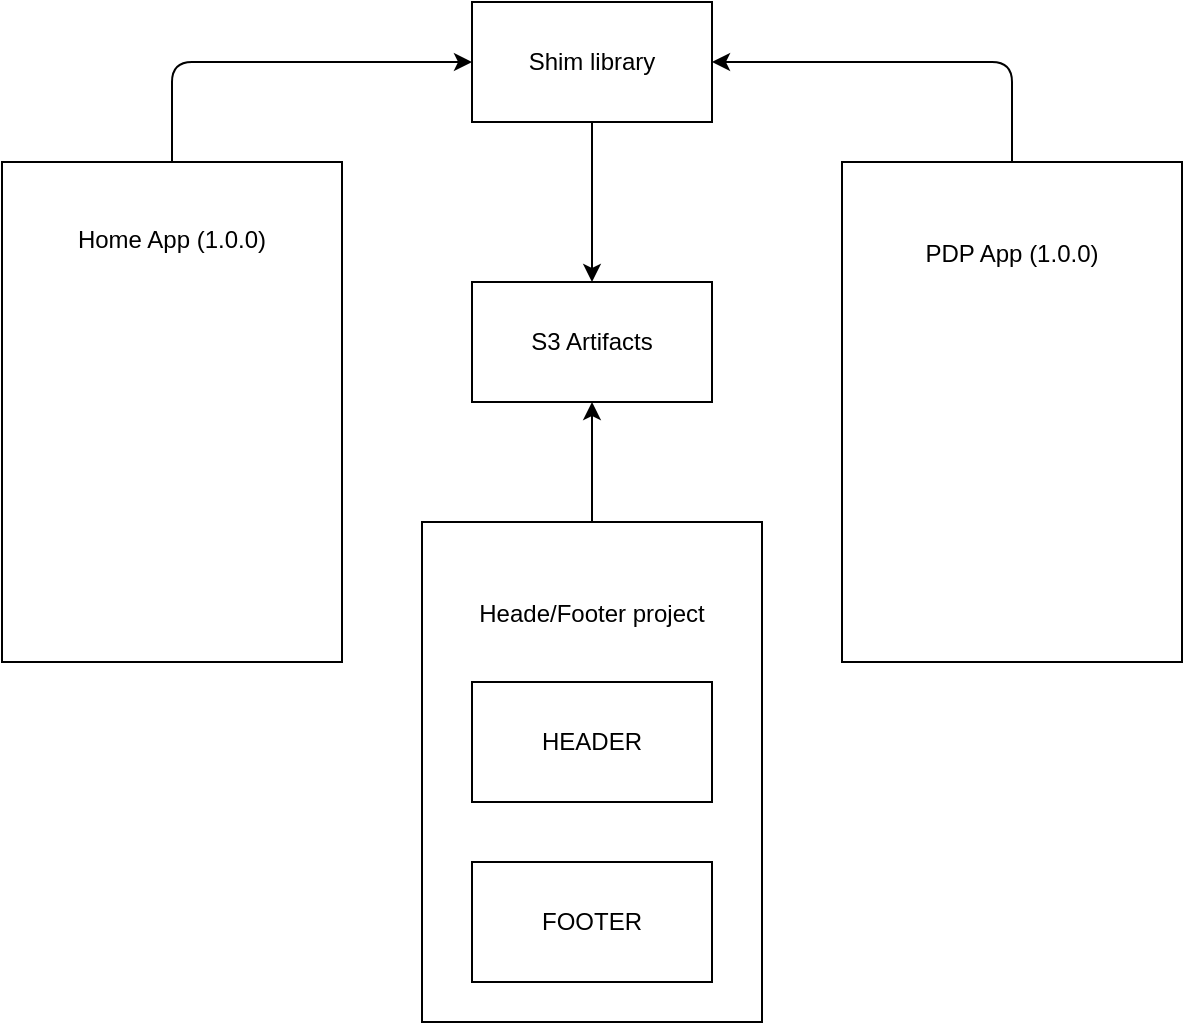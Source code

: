 <mxfile>
    <diagram id="JCY-dW3tUqkLM1mbMTv-" name="Page-1">
        <mxGraphModel dx="822" dy="677" grid="1" gridSize="10" guides="1" tooltips="1" connect="1" arrows="1" fold="1" page="1" pageScale="1" pageWidth="850" pageHeight="1100" math="0" shadow="0">
            <root>
                <mxCell id="0"/>
                <mxCell id="1" parent="0"/>
                <mxCell id="17" style="edgeStyle=none;html=1;entryX=0;entryY=0.5;entryDx=0;entryDy=0;" edge="1" parent="1" source="2" target="13">
                    <mxGeometry relative="1" as="geometry">
                        <Array as="points">
                            <mxPoint x="185" y="70"/>
                        </Array>
                    </mxGeometry>
                </mxCell>
                <mxCell id="2" value="Home App (1.0.0)&lt;br&gt;&lt;br&gt;&lt;br&gt;&lt;br&gt;&lt;br&gt;&lt;br&gt;&lt;br&gt;&lt;br&gt;&lt;br&gt;&lt;br&gt;&lt;br&gt;&lt;br&gt;&lt;br&gt;" style="rounded=0;whiteSpace=wrap;html=1;" vertex="1" parent="1">
                    <mxGeometry x="100" y="120" width="170" height="250" as="geometry"/>
                </mxCell>
                <mxCell id="18" style="edgeStyle=none;html=1;entryX=1;entryY=0.5;entryDx=0;entryDy=0;" edge="1" parent="1" source="5" target="13">
                    <mxGeometry relative="1" as="geometry">
                        <Array as="points">
                            <mxPoint x="605" y="70"/>
                        </Array>
                    </mxGeometry>
                </mxCell>
                <mxCell id="5" value="PDP App (1.0.0)&lt;br&gt;&lt;br&gt;&lt;br&gt;&lt;br&gt;&lt;br&gt;&lt;br&gt;&lt;br&gt;&lt;br&gt;&lt;br&gt;&lt;br&gt;&lt;br&gt;&lt;br&gt;" style="rounded=0;whiteSpace=wrap;html=1;" vertex="1" parent="1">
                    <mxGeometry x="520" y="120" width="170" height="250" as="geometry"/>
                </mxCell>
                <mxCell id="9" value="" style="group" vertex="1" connectable="0" parent="1">
                    <mxGeometry x="310" y="300" width="170" height="250" as="geometry"/>
                </mxCell>
                <mxCell id="8" value="Heade/Footer project&lt;br&gt;&lt;br&gt;&lt;br&gt;&lt;br&gt;&lt;br&gt;&lt;br&gt;&lt;br&gt;&lt;br&gt;&lt;br&gt;&lt;br&gt;&lt;br&gt;&lt;br&gt;" style="rounded=0;whiteSpace=wrap;html=1;" vertex="1" parent="9">
                    <mxGeometry width="170" height="250" as="geometry"/>
                </mxCell>
                <mxCell id="3" value="HEADER" style="rounded=0;whiteSpace=wrap;html=1;" vertex="1" parent="9">
                    <mxGeometry x="25" y="80" width="120" height="60" as="geometry"/>
                </mxCell>
                <mxCell id="4" value="FOOTER" style="rounded=0;whiteSpace=wrap;html=1;" vertex="1" parent="9">
                    <mxGeometry x="25" y="170" width="120" height="60" as="geometry"/>
                </mxCell>
                <mxCell id="12" value="S3 Artifacts" style="rounded=0;whiteSpace=wrap;html=1;" vertex="1" parent="1">
                    <mxGeometry x="335" y="180" width="120" height="60" as="geometry"/>
                </mxCell>
                <mxCell id="15" value="" style="edgeStyle=none;html=1;" edge="1" parent="1" source="13" target="12">
                    <mxGeometry relative="1" as="geometry"/>
                </mxCell>
                <mxCell id="13" value="Shim library" style="whiteSpace=wrap;html=1;rounded=0;" vertex="1" parent="1">
                    <mxGeometry x="335" y="40" width="120" height="60" as="geometry"/>
                </mxCell>
                <mxCell id="16" value="" style="edgeStyle=none;html=1;" edge="1" parent="1" source="8" target="12">
                    <mxGeometry relative="1" as="geometry"/>
                </mxCell>
            </root>
        </mxGraphModel>
    </diagram>
</mxfile>
